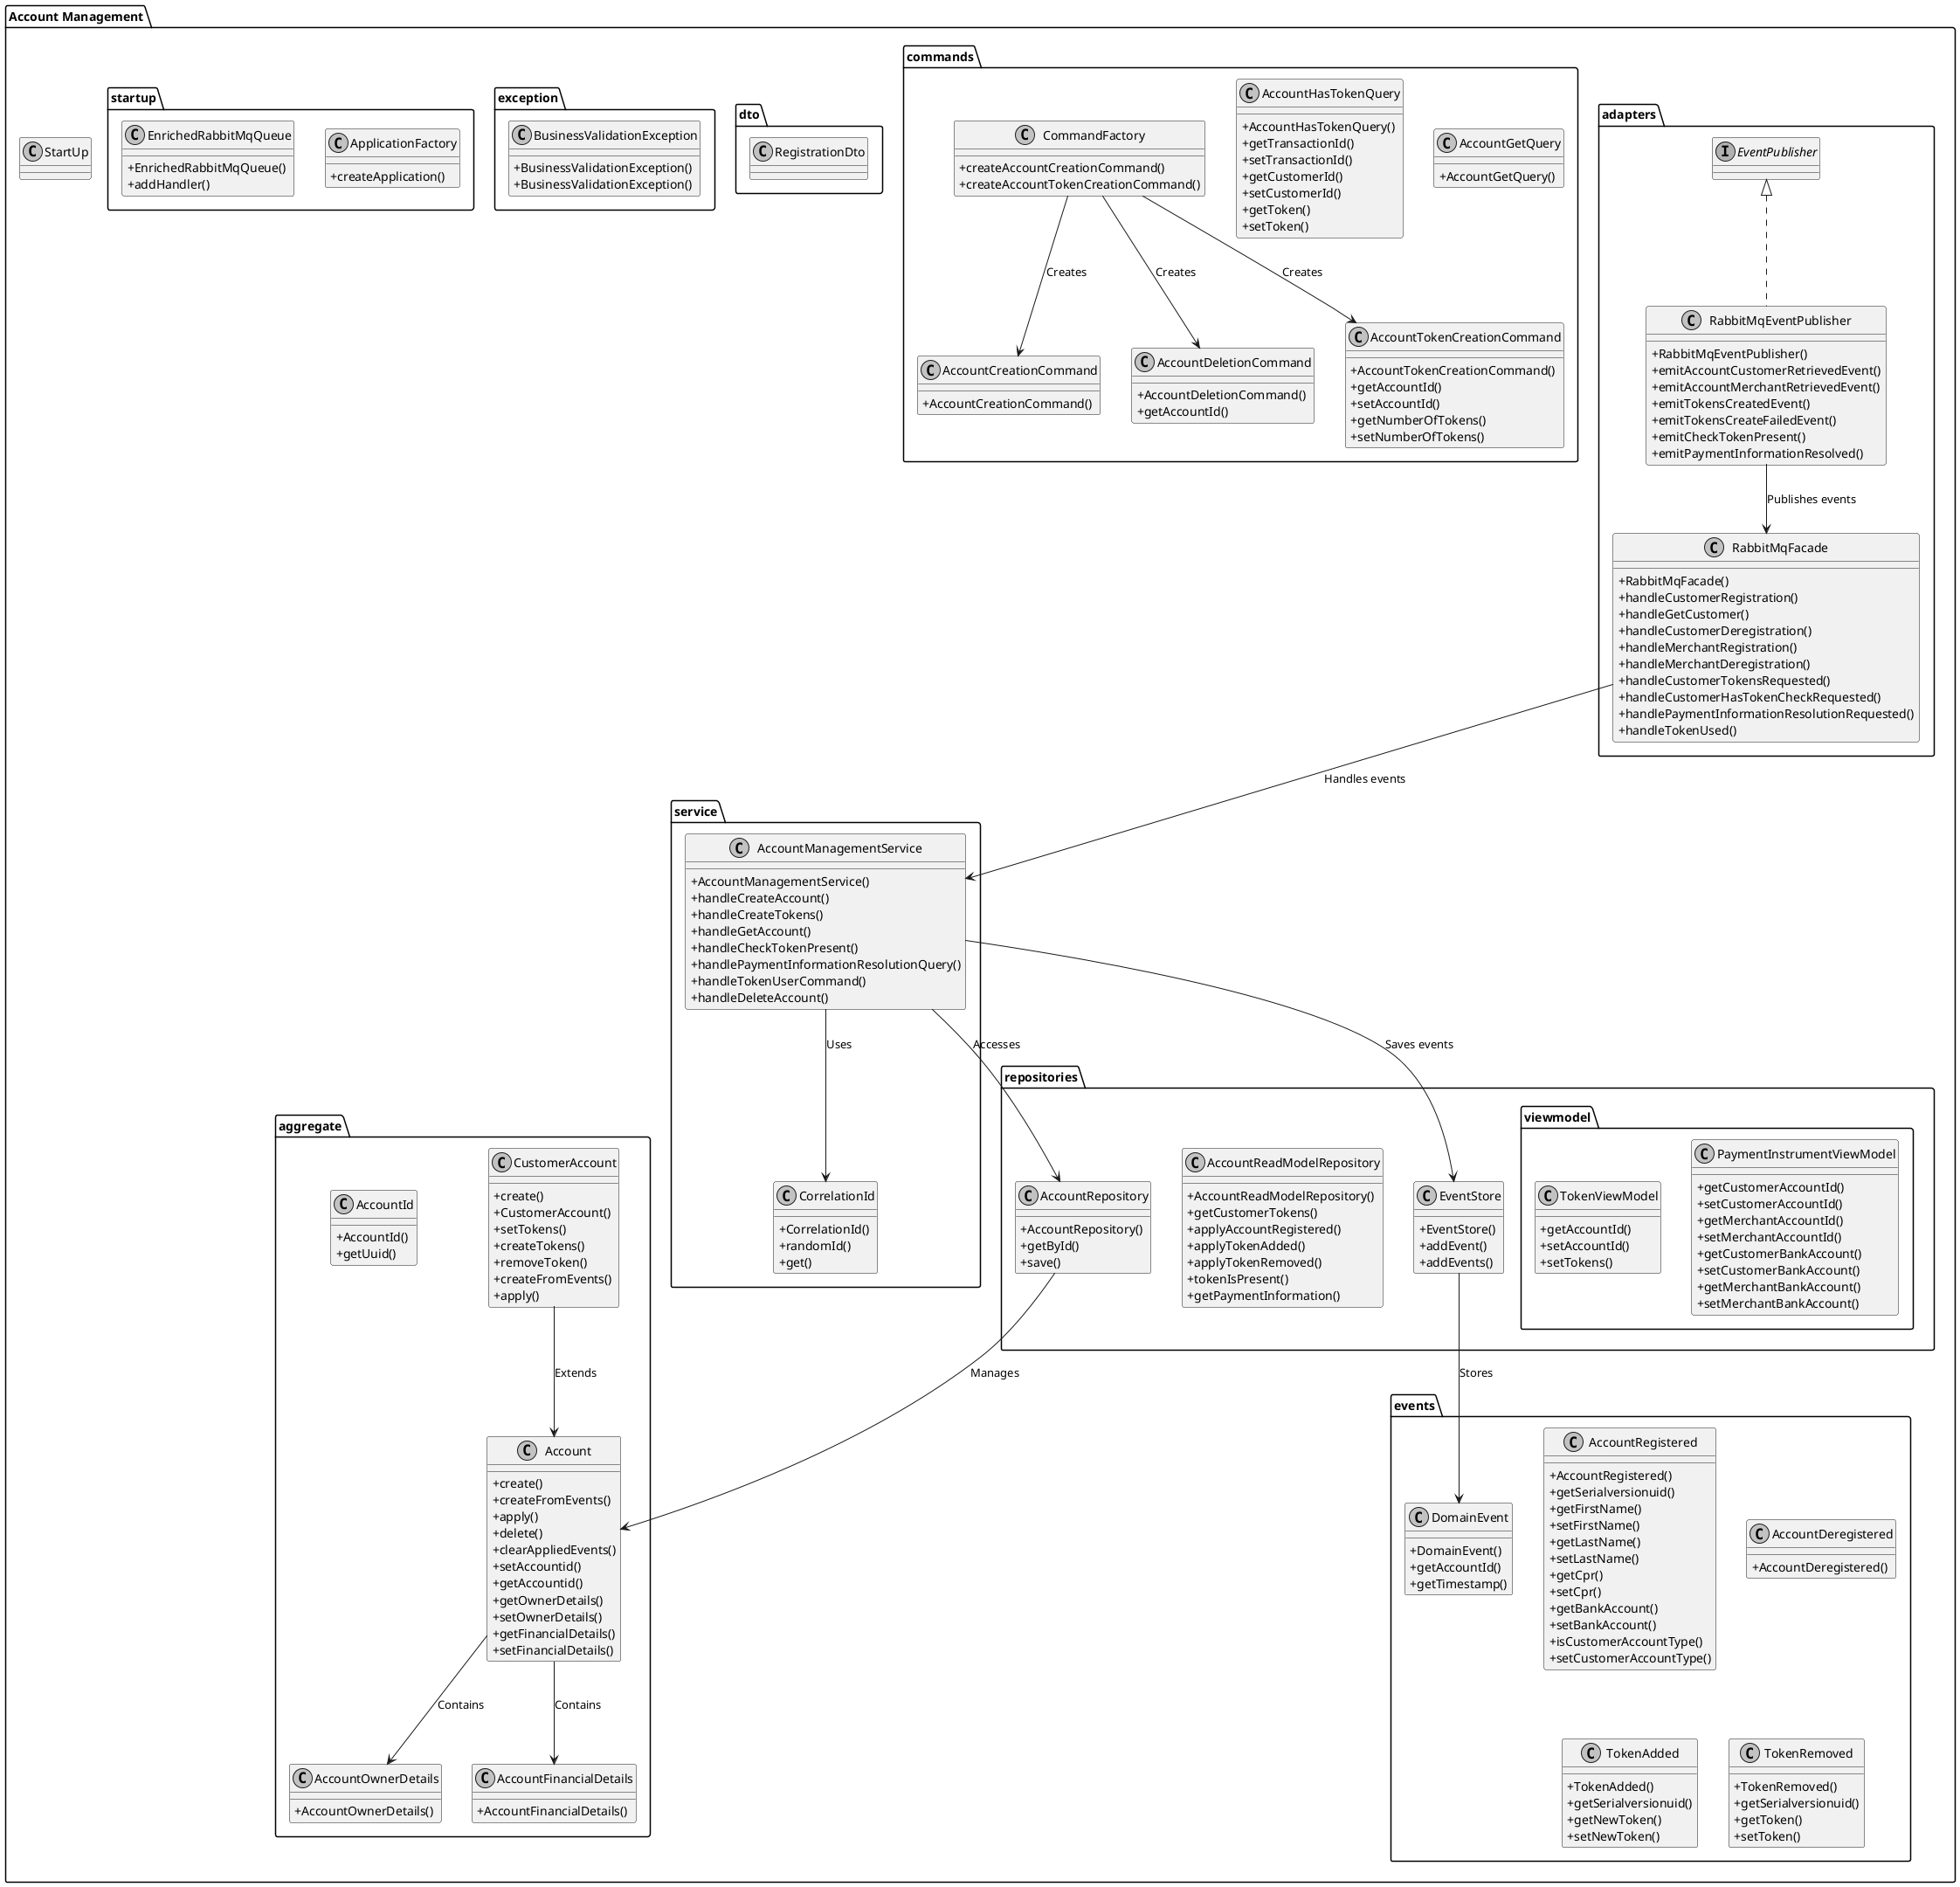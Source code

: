 @startuml
skinparam classAttributeIconSize 0
skinparam monochrome true

package "Account Management" {
    ' 适配器层
    package "adapters" {
        interface EventPublisher
        class RabbitMqEventPublisher implements EventPublisher {
            + RabbitMqEventPublisher()
            + emitAccountCustomerRetrievedEvent()
            + emitAccountMerchantRetrievedEvent()
            + emitTokensCreatedEvent()
            + emitTokensCreateFailedEvent()
            + emitCheckTokenPresent()
            + emitPaymentInformationResolved()
        }
        class RabbitMqFacade {
            + RabbitMqFacade()
            + handleCustomerRegistration()
            + handleGetCustomer()
            + handleCustomerDeregistration()
            + handleMerchantRegistration()
            + handleMerchantDeregistration()
            + handleCustomerTokensRequested()
            + handleCustomerHasTokenCheckRequested()
            + handlePaymentInformationResolutionRequested()
            + handleTokenUsed()
        }
    }

    ' 聚合层
    package "aggregate" {
        class Account {
            + create()
            + createFromEvents()
            + apply()
            + delete()
            + clearAppliedEvents()
            + setAccountid()
            + getAccountid()
            + getOwnerDetails()
            + setOwnerDetails()
            + getFinancialDetails()
            + setFinancialDetails()
        }
        class CustomerAccount {
            + create()
            + CustomerAccount()
            + setTokens()
            + createTokens()
            + removeToken()
            + createFromEvents()
            + apply()
        }
        class AccountId {
            + AccountId()
            + getUuid()
        }
        class AccountOwnerDetails {
            + AccountOwnerDetails()
        }
        class AccountFinancialDetails {
            + AccountFinancialDetails()
        }
    }

    ' 命令层
    package "commands" {
        class AccountCreationCommand {
            + AccountCreationCommand()
        }
        class AccountDeletionCommand {
            + AccountDeletionCommand()
            + getAccountId()
        }
        class AccountGetQuery {
            + AccountGetQuery()
        }
        class AccountHasTokenQuery {
            + AccountHasTokenQuery()
            + getTransactionId()
            + setTransactionId()
            + getCustomerId()
            + setCustomerId()
            + getToken()
            + setToken()
        }
        class AccountTokenCreationCommand {
            + AccountTokenCreationCommand()
            + getAccountId()
            + setAccountId()
            + getNumberOfTokens()
            + setNumberOfTokens()
        }
        class CommandFactory {
            + createAccountCreationCommand()
            + createAccountTokenCreationCommand()
        }
    }

    ' DTO 层
    package "dto" {
        class RegistrationDto
    }

    ' 事件层
    package "events" {
        class AccountRegistered {
            + AccountRegistered()
            + getSerialversionuid()
            + getFirstName()
            + setFirstName()
            + getLastName()
            + setLastName()
            + getCpr()
            + setCpr()
            + getBankAccount()
            + setBankAccount()
            + isCustomerAccountType()
            + setCustomerAccountType()
        }
        class AccountDeregistered {
            + AccountDeregistered()
        }
        class TokenAdded {
            + TokenAdded()
            + getSerialversionuid()
            + getNewToken()
            + setNewToken()
        }
        class TokenRemoved {
            + TokenRemoved()
            + getSerialversionuid()
            + getToken()
            + setToken()
        }
        class DomainEvent {
            + DomainEvent()
            + getAccountId()
            + getTimestamp()
        }
    }

    ' 异常层
    package "exception" {
        class BusinessValidationException {
            + BusinessValidationException()
            + BusinessValidationException()
        }
    }

    ' 仓库层
    package "repositories" {
        package "viewmodel" {
            class PaymentInstrumentViewModel {
                + getCustomerAccountId()
                + setCustomerAccountId()
                + getMerchantAccountId()
                + setMerchantAccountId()
                + getCustomerBankAccount()
                + setCustomerBankAccount()
                + getMerchantBankAccount()
                + setMerchantBankAccount()
            }
            class TokenViewModel {
                + getAccountId()
                + setAccountId()
                + setTokens()
            }
        }
        class AccountRepository {
            + AccountRepository()
            + getById()
            + save()
        }
        class AccountReadModelRepository {
            + AccountReadModelRepository()
            + getCustomerTokens()
            + applyAccountRegistered()
            + applyTokenAdded()
            + applyTokenRemoved()
            + tokenIsPresent()
            + getPaymentInformation()
        }
        class EventStore {
            + EventStore()
            + addEvent()
            + addEvents()
        }
    }

    ' 服务层
    package "service" {
        class AccountManagementService {
            + AccountManagementService()
            + handleCreateAccount()
            + handleCreateTokens()
            + handleGetAccount()
            + handleCheckTokenPresent()
            + handlePaymentInformationResolutionQuery()
            + handleTokenUserCommand()
            + handleDeleteAccount()
        }
        class CorrelationId {
            + CorrelationId()
            + randomId()
            + get()
        }
    }

    ' 启动层
    package "startup" {
        class ApplicationFactory {
            + createApplication()
        }
        class EnrichedRabbitMqQueue {
            + EnrichedRabbitMqQueue()
            + addHandler()
        }
    }

    ' 启动主类
    class StartUp
}

' 关系展示
RabbitMqEventPublisher --> RabbitMqFacade : "Publishes events"
RabbitMqFacade --> AccountManagementService : "Handles events"
AccountManagementService --> AccountRepository : "Accesses"
AccountManagementService --> EventStore : "Saves events"
AccountRepository --> Account : "Manages"
CustomerAccount --> Account : "Extends"
Account --> AccountOwnerDetails : "Contains"
Account --> AccountFinancialDetails : "Contains"
CommandFactory --> AccountCreationCommand : "Creates"
CommandFactory --> AccountDeletionCommand : "Creates"
CommandFactory --> AccountTokenCreationCommand : "Creates"
EventStore --> DomainEvent : "Stores"
AccountManagementService --> CorrelationId : "Uses"
@enduml
